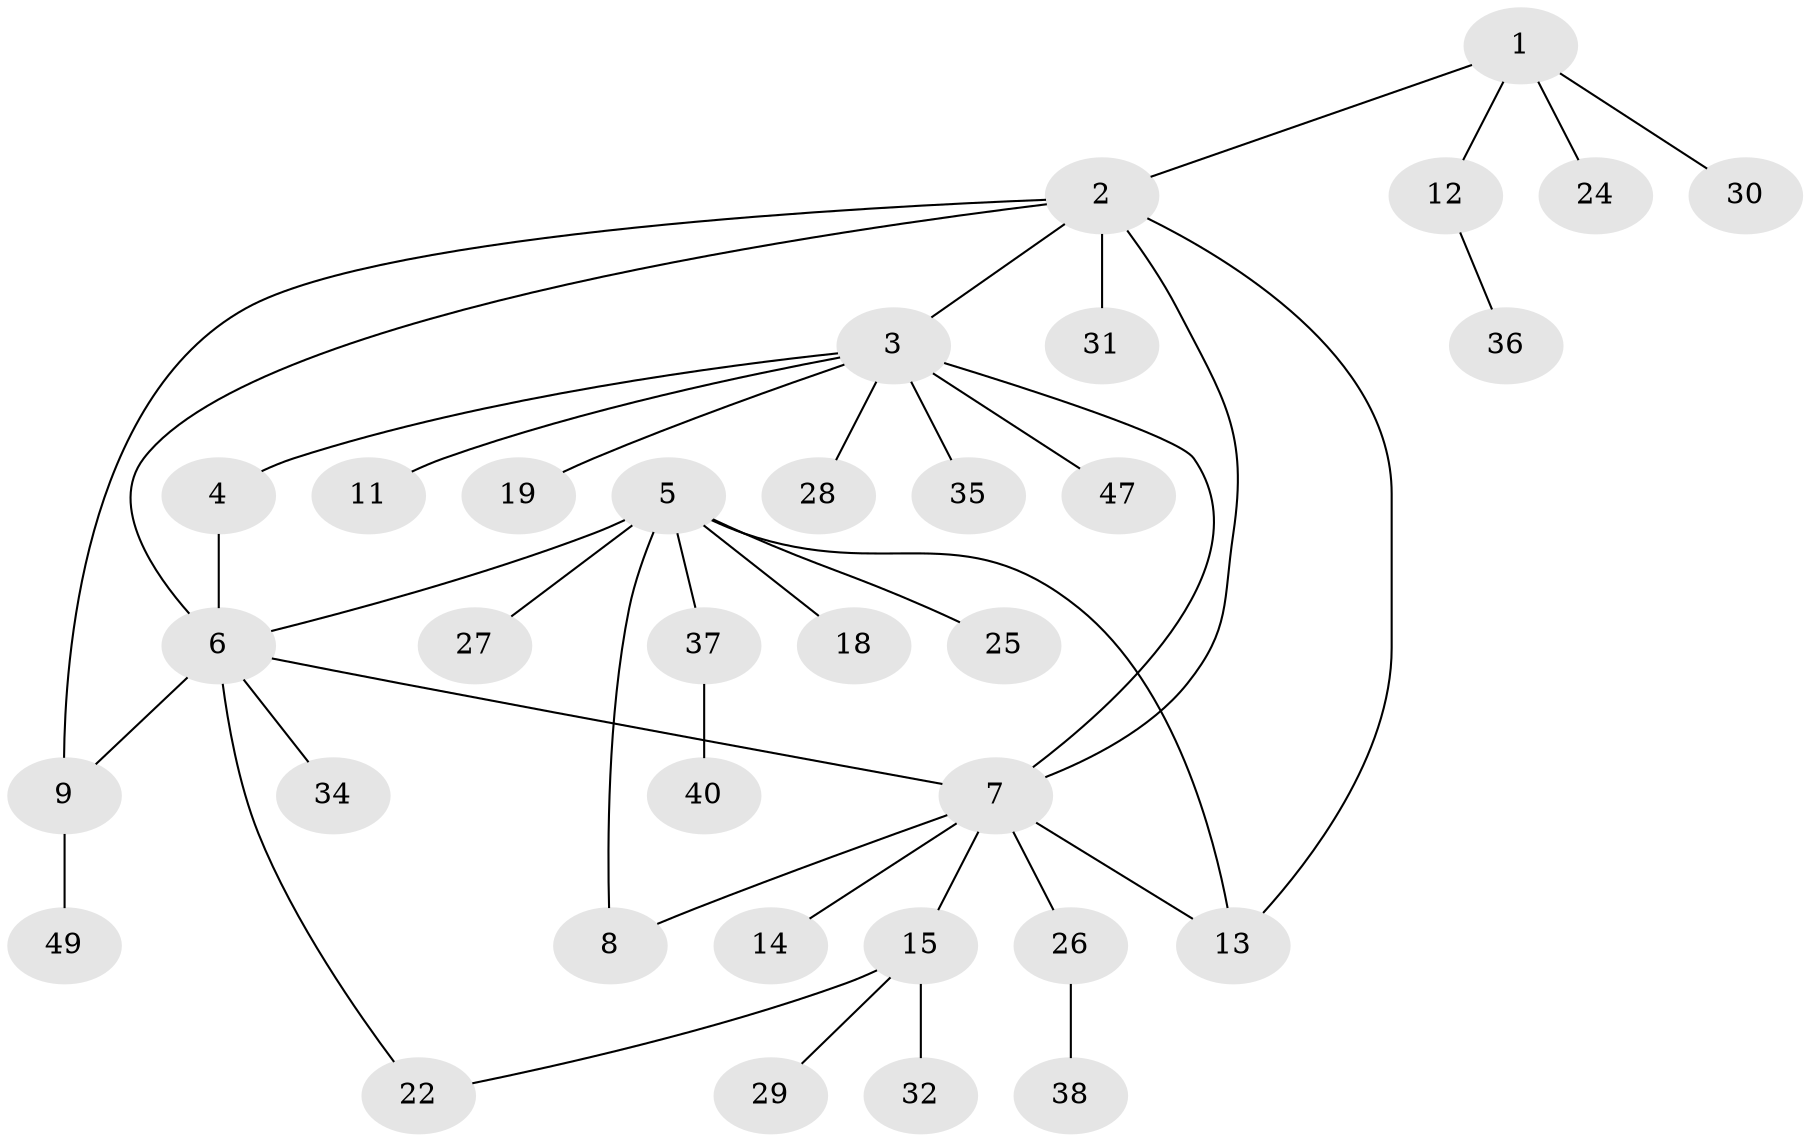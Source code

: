 // Generated by graph-tools (version 1.1) at 2025/52/02/27/25 19:52:16]
// undirected, 34 vertices, 41 edges
graph export_dot {
graph [start="1"]
  node [color=gray90,style=filled];
  1 [super="+16"];
  2 [super="+41"];
  3 [super="+21"];
  4;
  5 [super="+42"];
  6 [super="+10"];
  7 [super="+39"];
  8;
  9 [super="+44"];
  11;
  12 [super="+23"];
  13 [super="+17"];
  14;
  15 [super="+20"];
  18;
  19;
  22 [super="+46"];
  24;
  25;
  26 [super="+33"];
  27;
  28 [super="+43"];
  29;
  30;
  31;
  32;
  34 [super="+48"];
  35;
  36 [super="+45"];
  37;
  38;
  40;
  47;
  49;
  1 -- 2;
  1 -- 12;
  1 -- 24;
  1 -- 30;
  2 -- 3;
  2 -- 6;
  2 -- 7;
  2 -- 9;
  2 -- 31;
  2 -- 13;
  3 -- 4;
  3 -- 7;
  3 -- 11;
  3 -- 19;
  3 -- 28;
  3 -- 35;
  3 -- 47;
  4 -- 6 [weight=2];
  5 -- 6;
  5 -- 8;
  5 -- 13;
  5 -- 18;
  5 -- 25;
  5 -- 27;
  5 -- 37;
  6 -- 22;
  6 -- 34;
  6 -- 9;
  6 -- 7;
  7 -- 8;
  7 -- 14;
  7 -- 15;
  7 -- 26;
  7 -- 13;
  9 -- 49;
  12 -- 36;
  15 -- 22;
  15 -- 32;
  15 -- 29;
  26 -- 38;
  37 -- 40;
}
